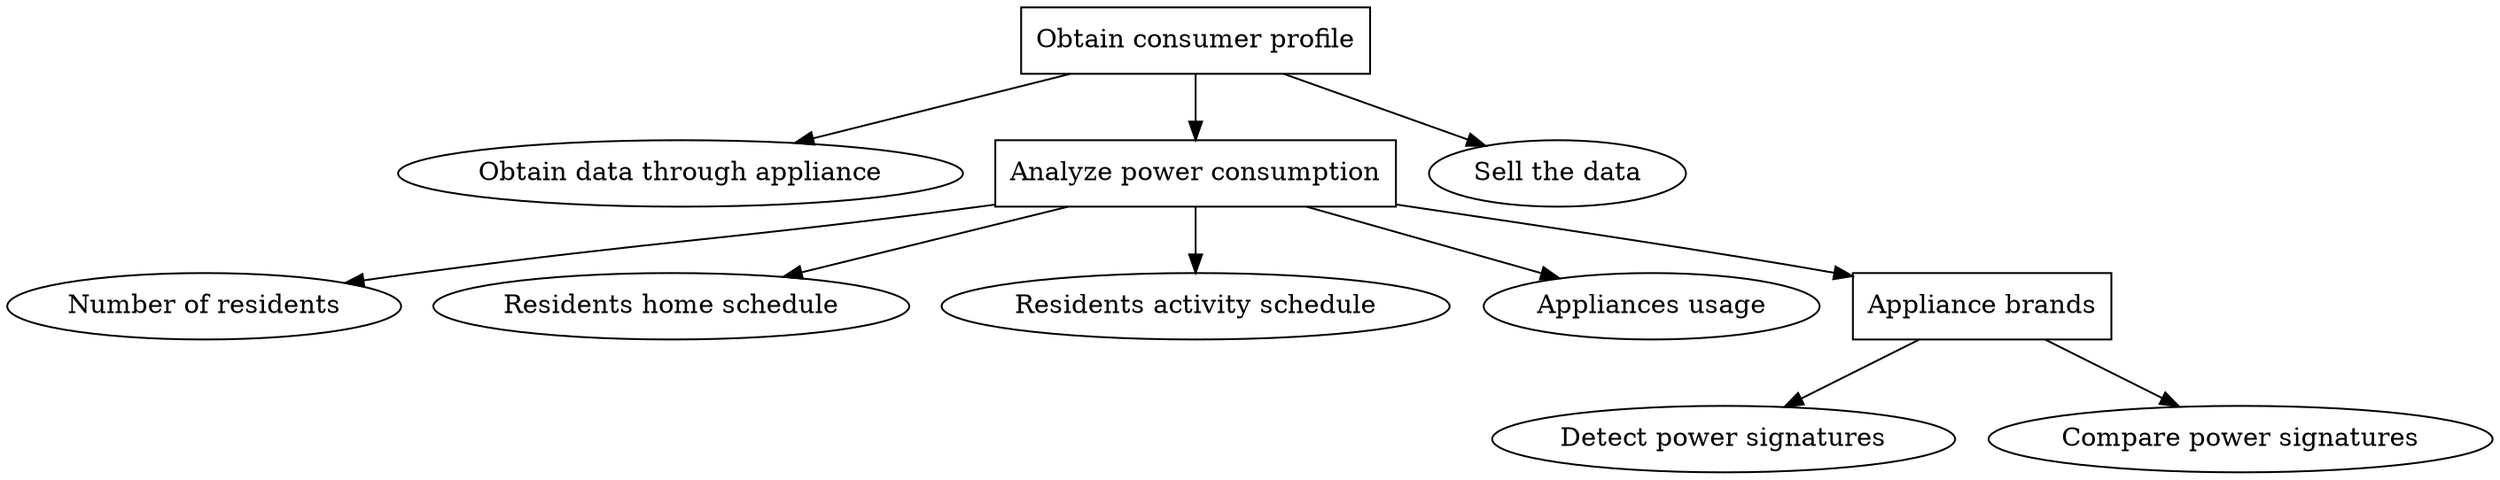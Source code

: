digraph G{
	node [style=filled fillcolor=white]

	root[label="Obtain consumer profile",shape=AND];	

	obtain_data[label="Obtain data through appliance"];
	analyse_power_consumption[label="Analyze power consumption",shape=OR];
	sell_data[label="Sell the data"];

	root -> obtain_data;
	root -> sell_data;	

	

	residents[label="Number of residents"];
	home[label="Residents home schedule"];
	activity_residents[label="Residents activity schedule"];
	when_appl[label="Appliances usage"];
	what_appl[label="Appliance brands",shape=AND];

	
	root -> analyse_power_consumption;
	analyse_power_consumption ->  residents, activity_residents, home, when_appl, what_appl;

	power_signatures[label="Detect power signatures"];
	power_compare[label="Compare power signatures"];
	what_appl -> power_signatures, power_compare;
	
	}